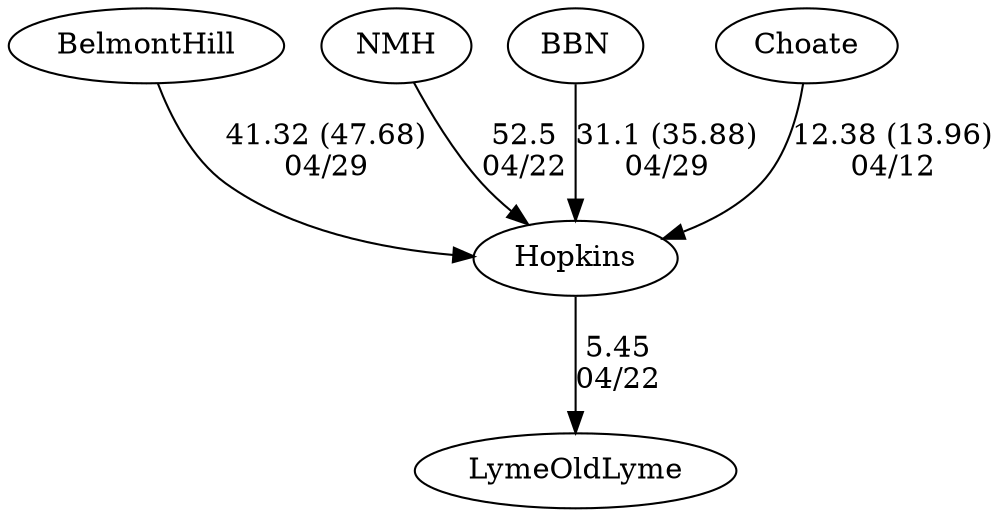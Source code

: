 digraph boys2foursHopkins {Hopkins [URL="boys2foursHopkinsHopkins.html"];BelmontHill [URL="boys2foursHopkinsBelmontHill.html"];NMH [URL="boys2foursHopkinsNMH.html"];BBN [URL="boys2foursHopkinsBBN.html"];Choate [URL="boys2foursHopkinsChoate.html"];LymeOldLyme [URL="boys2foursHopkinsLymeOldLyme.html"];Choate -> Hopkins[label="12.38 (13.96)
04/12", weight="88", tooltip="NEIRA Boys & Girls Fours,Choate vs. Hopkins			
Distance: 1330m Conditions: Gusty headwind. Water remained relatively calm, but strong bursts of wind caused boats to struggle with blade control at times leading to several crabs across most races. Comments: B1 race resulted in a dead tie. We could not resolve the result even with video. Again, most races affected by strong gusts of wind.
None", URL="http://www.row2k.com/results/resultspage.cfm?UID=97CDDFE6B0BF0E6715FCA59070425D31&cat=5", random="random"]; 
NMH -> Hopkins[label="52.5
04/22", weight="48", tooltip="NEIRA Boys & Girls Fours,Hopkins vs. Lyme/OldLyme, Northfield Mount Hermon			
Distance: 1500 Conditions: Floating start made the overall distance vary slightly. Overcast, with strong gusty cross headwind worsening from 9 to 14 mph in the later races, significant chop in the first third of the course. Comments: Top boats raced first followed by lower boats. Lyme/Old Lyme B3 and G4, Hopkins G3 and G4 boats were novices. Wet launch at 56F water stirred excitement! Challenging conditions caused Hopkins B3 and G3 boats, LOL G2, G3, and G4 to miss the turn buoys and row a shorter course. Thank you, LOL and NMH for coming to our home river. We look forward to hosting you again next year!
None", URL="http://www.row2k.com/results/resultspage.cfm?UID=7DACB26F9E928DE698D64A71662AA737&cat=5", random="random"]; 
Hopkins -> LymeOldLyme[label="5.45
04/22", weight="95", tooltip="NEIRA Boys & Girls Fours,Hopkins vs. Lyme/OldLyme, Northfield Mount Hermon			
Distance: 1500 Conditions: Floating start made the overall distance vary slightly. Overcast, with strong gusty cross headwind worsening from 9 to 14 mph in the later races, significant chop in the first third of the course. Comments: Top boats raced first followed by lower boats. Lyme/Old Lyme B3 and G4, Hopkins G3 and G4 boats were novices. Wet launch at 56F water stirred excitement! Challenging conditions caused Hopkins B3 and G3 boats, LOL G2, G3, and G4 to miss the turn buoys and row a shorter course. Thank you, LOL and NMH for coming to our home river. We look forward to hosting you again next year!
None", URL="http://www.row2k.com/results/resultspage.cfm?UID=7DACB26F9E928DE698D64A71662AA737&cat=5", random="random"]; 
BelmontHill -> Hopkins[label="41.32 (47.68)
04/29", weight="59", tooltip="NEIRA Boys Fours,BB&N vs. Belmont Hill (Ducey Cup) and Hopkins School			
Distance: 1300 Conditions: Light crossing head wind at the start, stayed consistent for all races. Comments: A good day of racing by all teams. Belmont Hill retained the Ducey Cup vs. BB&N. Thanks to Hopkins for making the trip up to race.
None", URL="http://www.row2k.com/results/resultspage.cfm?UID=098FB6A7F940591856B933CC2DE13937&cat=1", random="random"]; 
BBN -> Hopkins[label="31.1 (35.88)
04/29", weight="69", tooltip="NEIRA Boys Fours,BB&N vs. Belmont Hill (Ducey Cup) and Hopkins School			
Distance: 1300 Conditions: Light crossing head wind at the start, stayed consistent for all races. Comments: A good day of racing by all teams. Belmont Hill retained the Ducey Cup vs. BB&N. Thanks to Hopkins for making the trip up to race.
None", URL="http://www.row2k.com/results/resultspage.cfm?UID=098FB6A7F940591856B933CC2DE13937&cat=1", random="random"]}